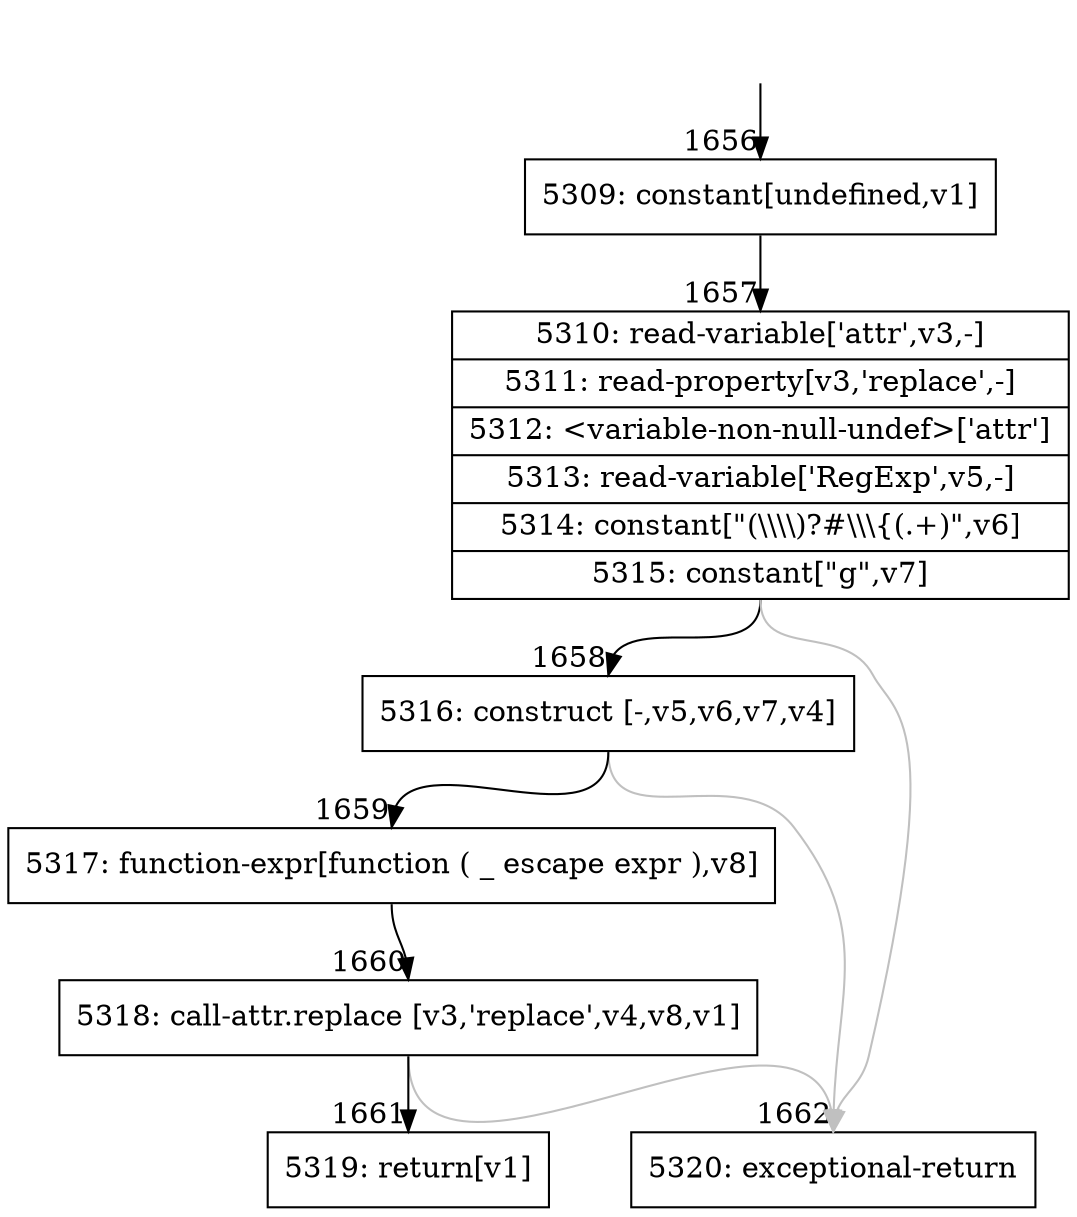 digraph {
rankdir="TD"
BB_entry97[shape=none,label=""];
BB_entry97 -> BB1656 [tailport=s, headport=n, headlabel="    1656"]
BB1656 [shape=record label="{5309: constant[undefined,v1]}" ] 
BB1656 -> BB1657 [tailport=s, headport=n, headlabel="      1657"]
BB1657 [shape=record label="{5310: read-variable['attr',v3,-]|5311: read-property[v3,'replace',-]|5312: \<variable-non-null-undef\>['attr']|5313: read-variable['RegExp',v5,-]|5314: constant[\"(\\\\\\\\)?#\\\\\\\{(.+)\",v6]|5315: constant[\"g\",v7]}" ] 
BB1657 -> BB1658 [tailport=s, headport=n, headlabel="      1658"]
BB1657 -> BB1662 [tailport=s, headport=n, color=gray, headlabel="      1662"]
BB1658 [shape=record label="{5316: construct [-,v5,v6,v7,v4]}" ] 
BB1658 -> BB1659 [tailport=s, headport=n, headlabel="      1659"]
BB1658 -> BB1662 [tailport=s, headport=n, color=gray]
BB1659 [shape=record label="{5317: function-expr[function ( _ escape expr ),v8]}" ] 
BB1659 -> BB1660 [tailport=s, headport=n, headlabel="      1660"]
BB1660 [shape=record label="{5318: call-attr.replace [v3,'replace',v4,v8,v1]}" ] 
BB1660 -> BB1661 [tailport=s, headport=n, headlabel="      1661"]
BB1660 -> BB1662 [tailport=s, headport=n, color=gray]
BB1661 [shape=record label="{5319: return[v1]}" ] 
BB1662 [shape=record label="{5320: exceptional-return}" ] 
//#$~ 1799
}
